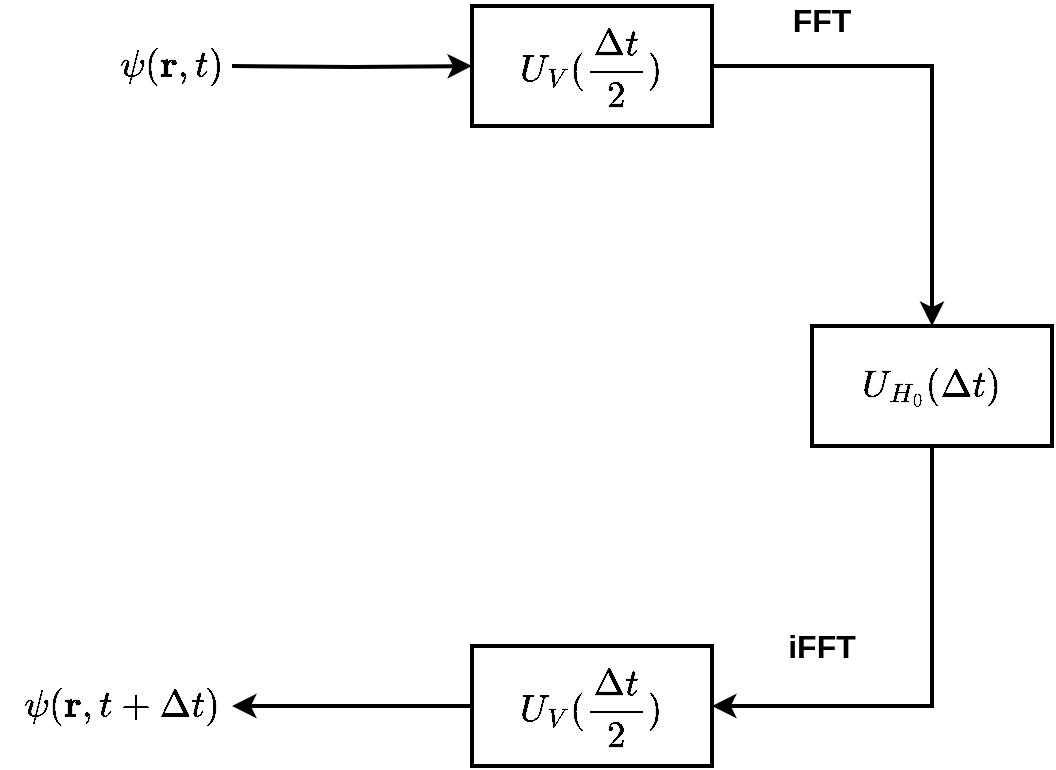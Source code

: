 <mxfile><diagram id="XiTi3xoT0gfOCNGxnsfx" name="Page-1"><mxGraphModel dx="674" dy="1096" grid="1" gridSize="10" guides="1" tooltips="1" connect="1" arrows="1" fold="1" page="1" pageScale="1" pageWidth="850" pageHeight="1100" math="1" shadow="0"><root><mxCell id="0"/><mxCell id="1" parent="0"/><mxCell id="18" style="edgeStyle=orthogonalEdgeStyle;rounded=0;orthogonalLoop=1;jettySize=auto;html=1;exitX=0;exitY=0.5;exitDx=0;exitDy=0;entryX=1;entryY=0.5;entryDx=0;entryDy=0;strokeWidth=2;" edge="1" parent="1" source="2" target="15"><mxGeometry relative="1" as="geometry"/></mxCell><mxCell id="2" value="&lt;span&gt;&lt;font style=&quot;font-size: 16px&quot;&gt;$$U_V(\frac{\Delta t}{2})$$&lt;/font&gt;&lt;/span&gt;" style="rounded=0;whiteSpace=wrap;html=1;strokeWidth=2;" vertex="1" parent="1"><mxGeometry x="230" y="570" width="120" height="60" as="geometry"/></mxCell><mxCell id="6" style="edgeStyle=orthogonalEdgeStyle;rounded=0;orthogonalLoop=1;jettySize=auto;html=1;exitX=0.5;exitY=1;exitDx=0;exitDy=0;entryX=1;entryY=0.5;entryDx=0;entryDy=0;strokeWidth=2;" edge="1" parent="1" source="3" target="2"><mxGeometry relative="1" as="geometry"/></mxCell><mxCell id="3" value="&lt;span&gt;&lt;font style=&quot;font-size: 16px&quot;&gt;$$U_{H_0}(\Delta t)$$&lt;/font&gt;&lt;/span&gt;" style="rounded=0;whiteSpace=wrap;html=1;strokeWidth=2;" vertex="1" parent="1"><mxGeometry x="400" y="410" width="120" height="60" as="geometry"/></mxCell><mxCell id="5" style="edgeStyle=orthogonalEdgeStyle;rounded=0;orthogonalLoop=1;jettySize=auto;html=1;exitX=1;exitY=0.5;exitDx=0;exitDy=0;entryX=0.5;entryY=0;entryDx=0;entryDy=0;strokeWidth=2;" edge="1" parent="1" source="4" target="3"><mxGeometry relative="1" as="geometry"/></mxCell><mxCell id="4" value="&lt;font style=&quot;font-size: 16px&quot;&gt;$$U_V(\frac{\Delta t}{2})$$&lt;/font&gt;" style="rounded=0;whiteSpace=wrap;html=1;strokeWidth=2;" vertex="1" parent="1"><mxGeometry x="230" y="250" width="120" height="60" as="geometry"/></mxCell><mxCell id="9" style="edgeStyle=orthogonalEdgeStyle;rounded=0;orthogonalLoop=1;jettySize=auto;html=1;exitX=1;exitY=0.5;exitDx=0;exitDy=0;entryX=0;entryY=0.5;entryDx=0;entryDy=0;strokeWidth=2;" edge="1" parent="1" target="4"><mxGeometry relative="1" as="geometry"><mxPoint x="110" y="280" as="sourcePoint"/></mxGeometry></mxCell><mxCell id="11" value="&lt;font style=&quot;font-size: 16px&quot;&gt;&lt;b&gt;FFT&lt;/b&gt;&lt;/font&gt;" style="text;html=1;strokeColor=none;fillColor=none;align=center;verticalAlign=middle;whiteSpace=wrap;rounded=0;" vertex="1" parent="1"><mxGeometry x="385" y="247" width="40" height="20" as="geometry"/></mxCell><mxCell id="12" value="&lt;font style=&quot;font-size: 16px&quot;&gt;&lt;b&gt;iFFT&lt;/b&gt;&lt;/font&gt;" style="text;html=1;strokeColor=none;fillColor=none;align=center;verticalAlign=middle;whiteSpace=wrap;rounded=0;" vertex="1" parent="1"><mxGeometry x="385" y="560" width="40" height="20" as="geometry"/></mxCell><mxCell id="14" value="&lt;font style=&quot;font-size: 16px&quot;&gt;$$\psi(\mathbf{r}, t) $$&lt;/font&gt;" style="text;html=1;strokeColor=none;fillColor=none;align=center;verticalAlign=middle;whiteSpace=wrap;rounded=0;" vertex="1" parent="1"><mxGeometry x="50" y="270" width="60" height="20" as="geometry"/></mxCell><mxCell id="15" value="&lt;font style=&quot;font-size: 16px&quot;&gt;$$\psi(\mathbf{r}, t + \Delta t) $$&lt;/font&gt;" style="text;html=1;strokeColor=none;fillColor=none;align=center;verticalAlign=middle;whiteSpace=wrap;rounded=0;" vertex="1" parent="1"><mxGeometry y="590" width="110" height="20" as="geometry"/></mxCell></root></mxGraphModel></diagram></mxfile>